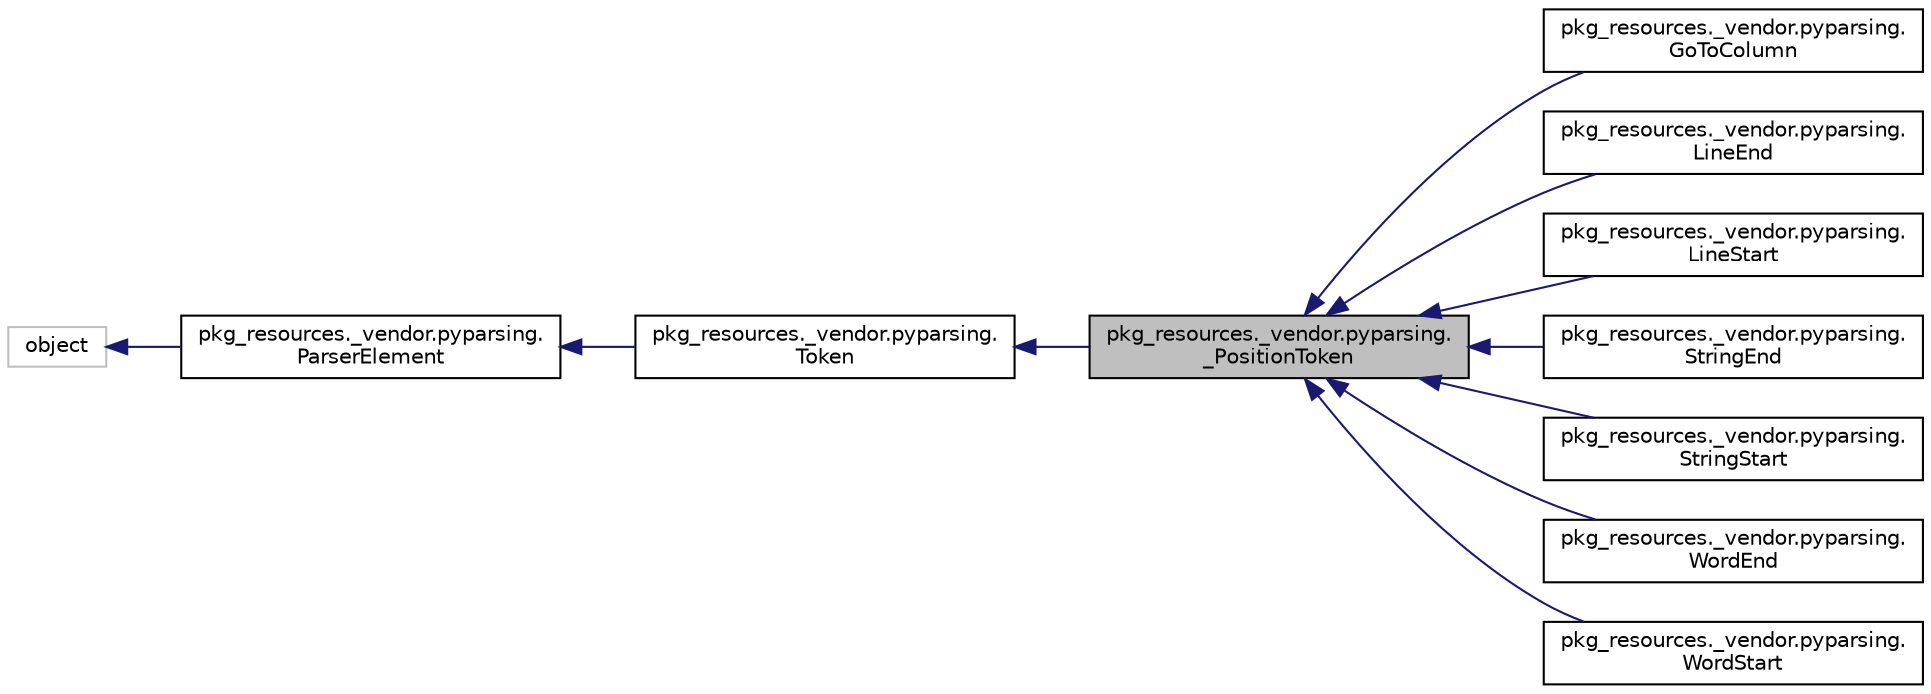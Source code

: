 digraph "pkg_resources._vendor.pyparsing._PositionToken"
{
 // LATEX_PDF_SIZE
  edge [fontname="Helvetica",fontsize="10",labelfontname="Helvetica",labelfontsize="10"];
  node [fontname="Helvetica",fontsize="10",shape=record];
  rankdir="LR";
  Node1 [label="pkg_resources._vendor.pyparsing.\l_PositionToken",height=0.2,width=0.4,color="black", fillcolor="grey75", style="filled", fontcolor="black",tooltip=" "];
  Node2 -> Node1 [dir="back",color="midnightblue",fontsize="10",style="solid"];
  Node2 [label="pkg_resources._vendor.pyparsing.\lToken",height=0.2,width=0.4,color="black", fillcolor="white", style="filled",URL="$classpkg__resources_1_1__vendor_1_1pyparsing_1_1_token.html",tooltip=" "];
  Node3 -> Node2 [dir="back",color="midnightblue",fontsize="10",style="solid"];
  Node3 [label="pkg_resources._vendor.pyparsing.\lParserElement",height=0.2,width=0.4,color="black", fillcolor="white", style="filled",URL="$classpkg__resources_1_1__vendor_1_1pyparsing_1_1_parser_element.html",tooltip=" "];
  Node4 -> Node3 [dir="back",color="midnightblue",fontsize="10",style="solid"];
  Node4 [label="object",height=0.2,width=0.4,color="grey75", fillcolor="white", style="filled",tooltip=" "];
  Node1 -> Node5 [dir="back",color="midnightblue",fontsize="10",style="solid"];
  Node5 [label="pkg_resources._vendor.pyparsing.\lGoToColumn",height=0.2,width=0.4,color="black", fillcolor="white", style="filled",URL="$classpkg__resources_1_1__vendor_1_1pyparsing_1_1_go_to_column.html",tooltip=" "];
  Node1 -> Node6 [dir="back",color="midnightblue",fontsize="10",style="solid"];
  Node6 [label="pkg_resources._vendor.pyparsing.\lLineEnd",height=0.2,width=0.4,color="black", fillcolor="white", style="filled",URL="$classpkg__resources_1_1__vendor_1_1pyparsing_1_1_line_end.html",tooltip=" "];
  Node1 -> Node7 [dir="back",color="midnightblue",fontsize="10",style="solid"];
  Node7 [label="pkg_resources._vendor.pyparsing.\lLineStart",height=0.2,width=0.4,color="black", fillcolor="white", style="filled",URL="$classpkg__resources_1_1__vendor_1_1pyparsing_1_1_line_start.html",tooltip=" "];
  Node1 -> Node8 [dir="back",color="midnightblue",fontsize="10",style="solid"];
  Node8 [label="pkg_resources._vendor.pyparsing.\lStringEnd",height=0.2,width=0.4,color="black", fillcolor="white", style="filled",URL="$classpkg__resources_1_1__vendor_1_1pyparsing_1_1_string_end.html",tooltip=" "];
  Node1 -> Node9 [dir="back",color="midnightblue",fontsize="10",style="solid"];
  Node9 [label="pkg_resources._vendor.pyparsing.\lStringStart",height=0.2,width=0.4,color="black", fillcolor="white", style="filled",URL="$classpkg__resources_1_1__vendor_1_1pyparsing_1_1_string_start.html",tooltip=" "];
  Node1 -> Node10 [dir="back",color="midnightblue",fontsize="10",style="solid"];
  Node10 [label="pkg_resources._vendor.pyparsing.\lWordEnd",height=0.2,width=0.4,color="black", fillcolor="white", style="filled",URL="$classpkg__resources_1_1__vendor_1_1pyparsing_1_1_word_end.html",tooltip=" "];
  Node1 -> Node11 [dir="back",color="midnightblue",fontsize="10",style="solid"];
  Node11 [label="pkg_resources._vendor.pyparsing.\lWordStart",height=0.2,width=0.4,color="black", fillcolor="white", style="filled",URL="$classpkg__resources_1_1__vendor_1_1pyparsing_1_1_word_start.html",tooltip=" "];
}
